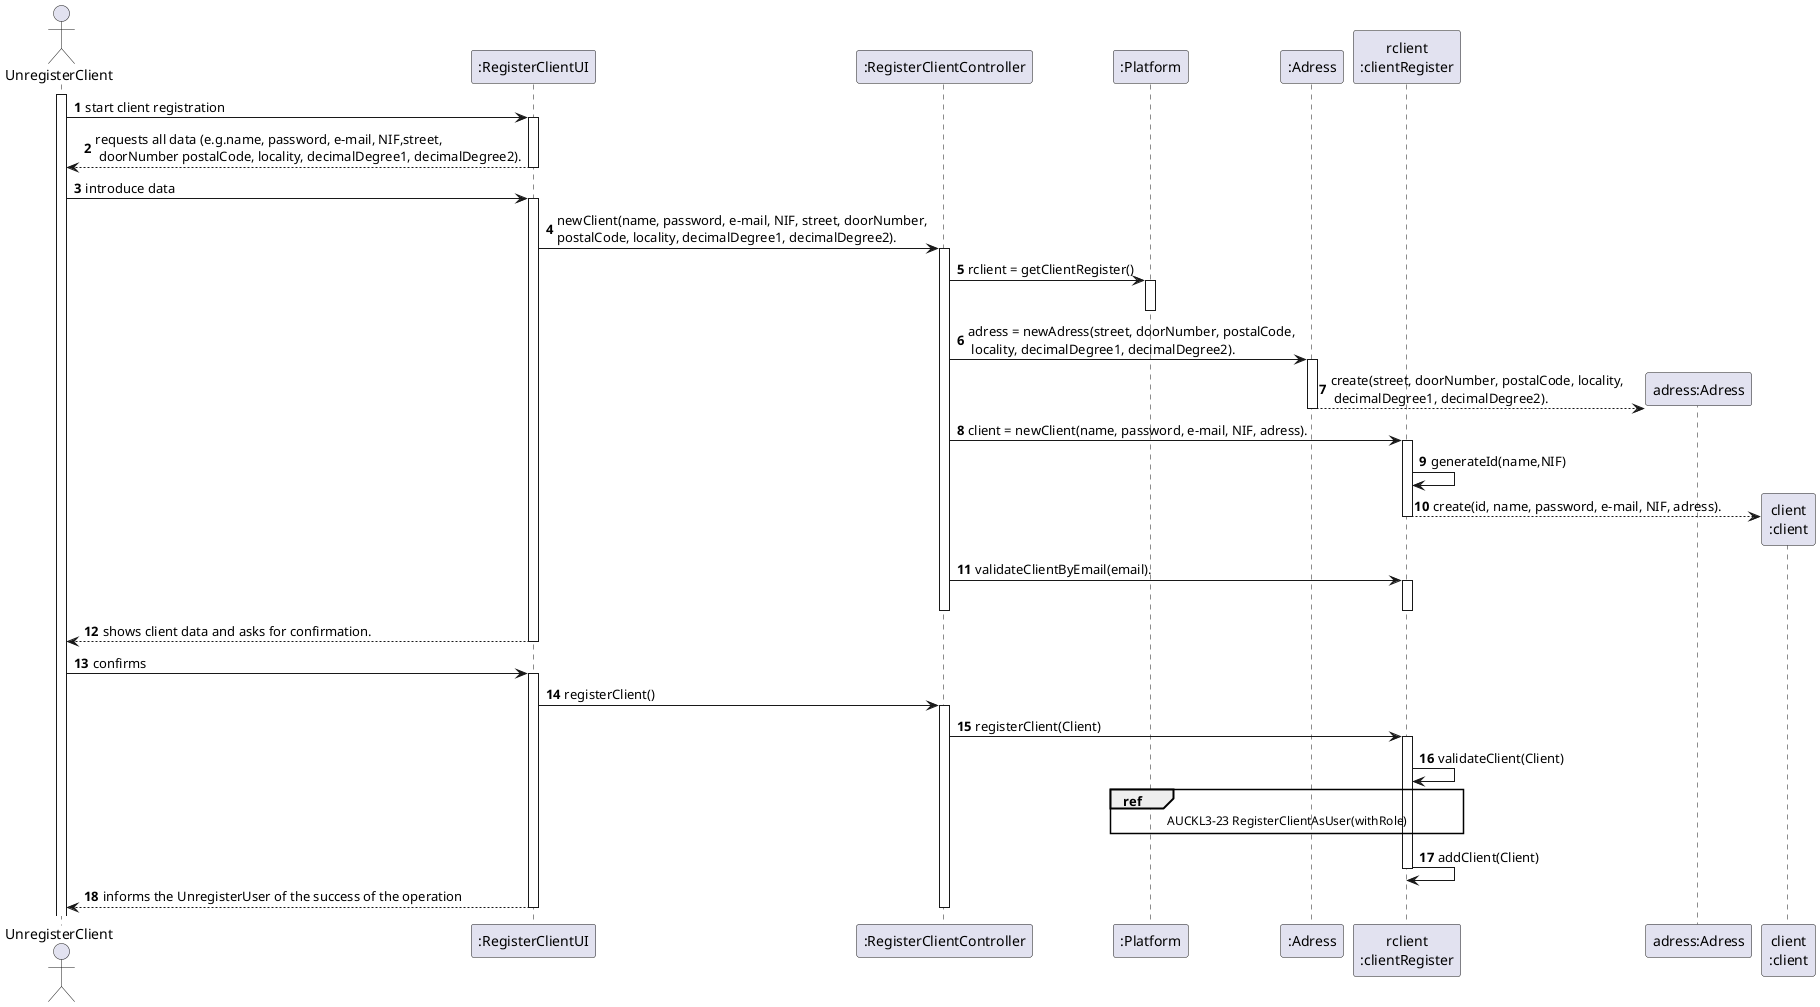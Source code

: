 @startuml
autonumber

actor "UnregisterClient" as c
participant ":RegisterClientUI" as UI
participant ":RegisterClientController" as CTRL
participant ":Platform" as PLAT
participant ":Adress" as ADRL
participant "rclient\n:clientRegister" as RCLI
participant "adress:Adress" as ADR
participant "client\n:client" as CLI

activate c
c -> UI : start client registration
activate UI

UI --> c : requests all data (e.g.name, password, e-mail, NIF,street,\n doorNumber postalCode, locality, decimalDegree1, decimalDegree2).
deactivate UI

c -> UI : introduce data
activate UI
UI -> CTRL : newClient(name, password, e-mail, NIF, street, doorNumber,\npostalCode, locality, decimalDegree1, decimalDegree2).
activate CTRL
CTRL -> PLAT : rclient = getClientRegister()
activate PLAT
deactivate PLAT
CTRL -> ADRL : adress = newAdress(street, doorNumber, postalCode,\n locality, decimalDegree1, decimalDegree2).
activate ADRL
ADRL --> ADR **: create(street, doorNumber, postalCode, locality,\n decimalDegree1, decimalDegree2).
deactivate ADRL
CTRL -> RCLI: client = newClient(name, password, e-mail, NIF, adress).
activate RCLI
RCLI -> RCLI : generateId(name,NIF)
RCLI --> CLI **: create(id, name, password, e-mail, NIF, adress).
deactivate RCLI
CTRL -> RCLI: validateClientByEmail(email).
activate RCLI
deactivate RCLI
deactivate CTRL
deactivate RCLI
UI --> c : shows client data and asks for confirmation.
deactivate UI

c -> UI : confirms
activate UI

UI -> CTRL: registerClient()
activate CTRL
CTRL -> RCLI: registerClient(Client)
activate RCLI
RCLI -> RCLI : validateClient(Client)
ref over PLAT,RCLI
AUCKL3-23 RegisterClientAsUser(withRole)
end
RCLI -> RCLI: addClient(Client)
deactivate RCLI

UI --> c: informs the UnregisterUser of the success of the operation

deactivate CTRL
deactivate UI

@enduml